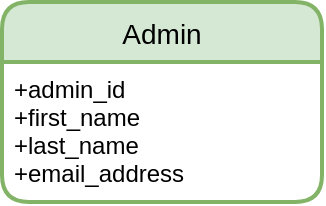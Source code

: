 <mxfile version="17.4.5" type="device"><diagram id="R2lEEEUBdFMjLlhIrx00" name="Page-1"><mxGraphModel dx="1888" dy="579" grid="1" gridSize="10" guides="1" tooltips="1" connect="1" arrows="1" fold="1" page="1" pageScale="1" pageWidth="850" pageHeight="1100" math="0" shadow="0" extFonts="Permanent Marker^https://fonts.googleapis.com/css?family=Permanent+Marker"><root><mxCell id="0"/><mxCell id="1" parent="0"/><mxCell id="-HdfUGpo931ugABwVsfh-4" value="Admin" style="swimlane;childLayout=stackLayout;horizontal=1;startSize=30;horizontalStack=0;rounded=1;fontSize=14;fontStyle=0;strokeWidth=2;resizeParent=0;resizeLast=1;shadow=0;dashed=0;align=center;fillColor=#d5e8d4;strokeColor=#82b366;" parent="1" vertex="1"><mxGeometry x="-505" y="140" width="160" height="100" as="geometry"><mxRectangle x="-624" y="110" width="80" height="30" as="alternateBounds"/></mxGeometry></mxCell><mxCell id="-HdfUGpo931ugABwVsfh-5" value="+admin_id&#10;+first_name&#10;+last_name&#10;+email_address" style="align=left;strokeColor=none;fillColor=none;spacingLeft=4;fontSize=12;verticalAlign=top;resizable=0;rotatable=0;part=1;" parent="-HdfUGpo931ugABwVsfh-4" vertex="1"><mxGeometry y="30" width="160" height="70" as="geometry"/></mxCell></root></mxGraphModel></diagram></mxfile>
